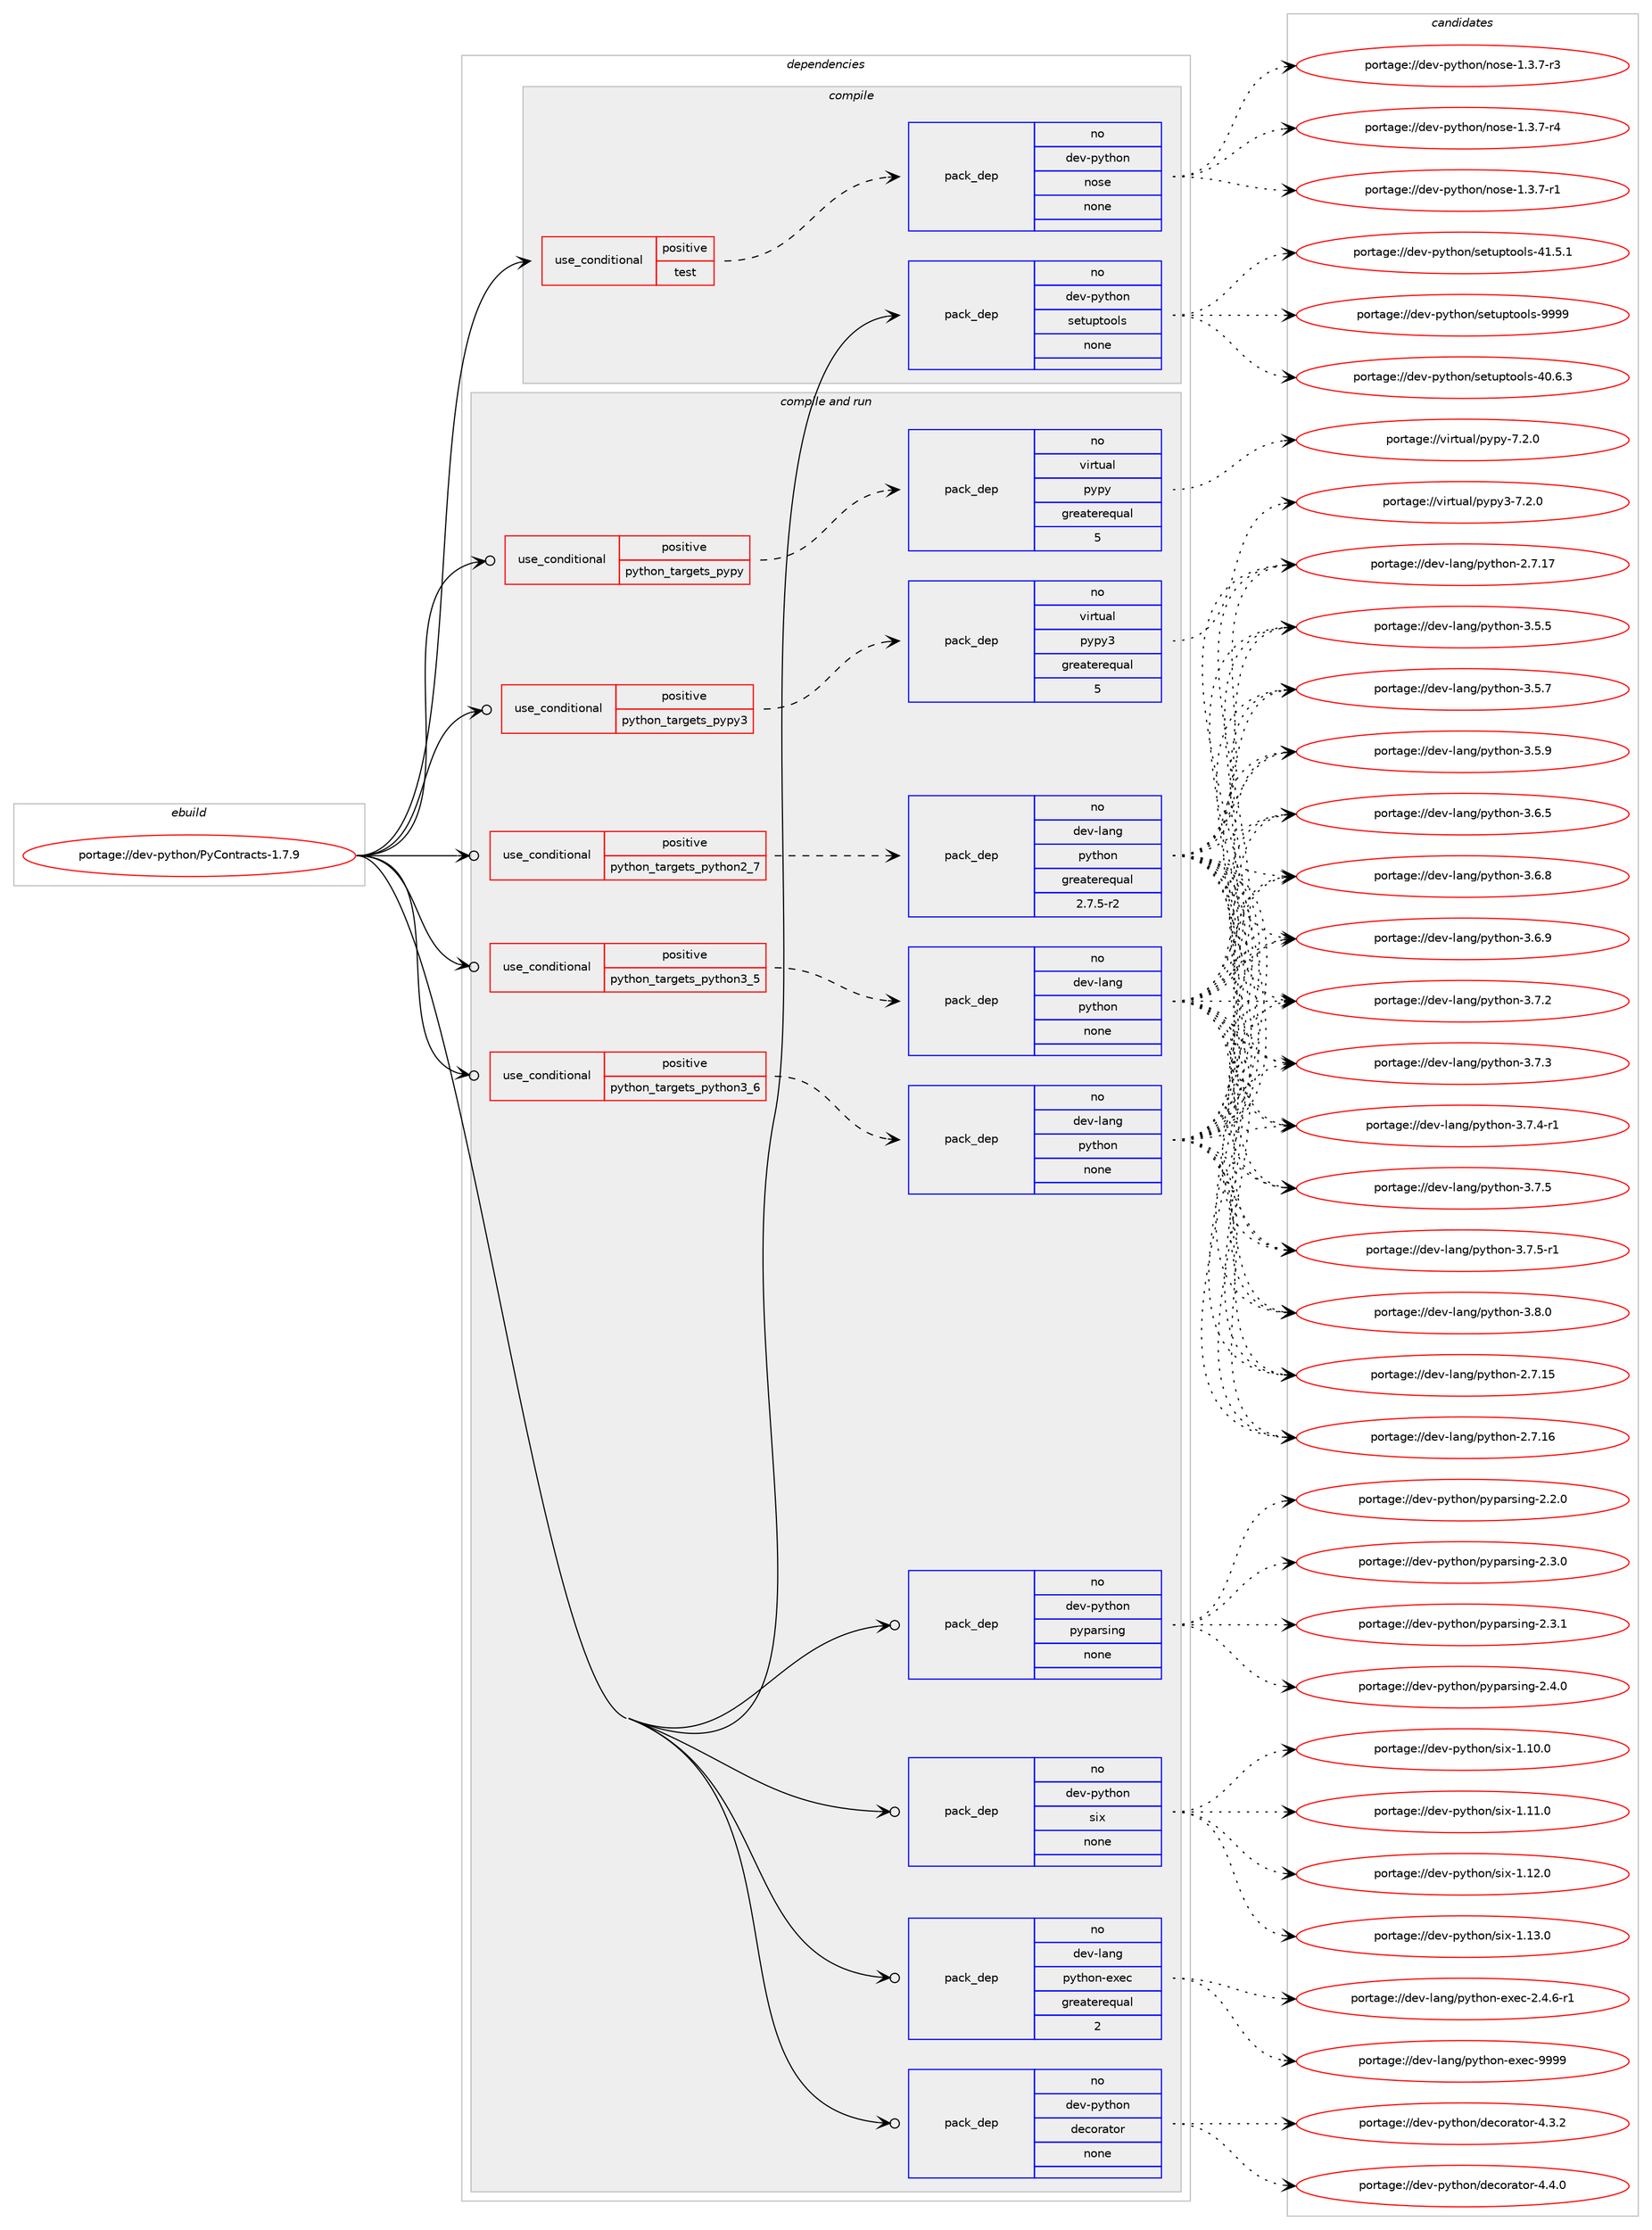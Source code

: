 digraph prolog {

# *************
# Graph options
# *************

newrank=true;
concentrate=true;
compound=true;
graph [rankdir=LR,fontname=Helvetica,fontsize=10,ranksep=1.5];#, ranksep=2.5, nodesep=0.2];
edge  [arrowhead=vee];
node  [fontname=Helvetica,fontsize=10];

# **********
# The ebuild
# **********

subgraph cluster_leftcol {
color=gray;
rank=same;
label=<<i>ebuild</i>>;
id [label="portage://dev-python/PyContracts-1.7.9", color=red, width=4, href="../dev-python/PyContracts-1.7.9.svg"];
}

# ****************
# The dependencies
# ****************

subgraph cluster_midcol {
color=gray;
label=<<i>dependencies</i>>;
subgraph cluster_compile {
fillcolor="#eeeeee";
style=filled;
label=<<i>compile</i>>;
subgraph cond24945 {
dependency127734 [label=<<TABLE BORDER="0" CELLBORDER="1" CELLSPACING="0" CELLPADDING="4"><TR><TD ROWSPAN="3" CELLPADDING="10">use_conditional</TD></TR><TR><TD>positive</TD></TR><TR><TD>test</TD></TR></TABLE>>, shape=none, color=red];
subgraph pack99488 {
dependency127735 [label=<<TABLE BORDER="0" CELLBORDER="1" CELLSPACING="0" CELLPADDING="4" WIDTH="220"><TR><TD ROWSPAN="6" CELLPADDING="30">pack_dep</TD></TR><TR><TD WIDTH="110">no</TD></TR><TR><TD>dev-python</TD></TR><TR><TD>nose</TD></TR><TR><TD>none</TD></TR><TR><TD></TD></TR></TABLE>>, shape=none, color=blue];
}
dependency127734:e -> dependency127735:w [weight=20,style="dashed",arrowhead="vee"];
}
id:e -> dependency127734:w [weight=20,style="solid",arrowhead="vee"];
subgraph pack99489 {
dependency127736 [label=<<TABLE BORDER="0" CELLBORDER="1" CELLSPACING="0" CELLPADDING="4" WIDTH="220"><TR><TD ROWSPAN="6" CELLPADDING="30">pack_dep</TD></TR><TR><TD WIDTH="110">no</TD></TR><TR><TD>dev-python</TD></TR><TR><TD>setuptools</TD></TR><TR><TD>none</TD></TR><TR><TD></TD></TR></TABLE>>, shape=none, color=blue];
}
id:e -> dependency127736:w [weight=20,style="solid",arrowhead="vee"];
}
subgraph cluster_compileandrun {
fillcolor="#eeeeee";
style=filled;
label=<<i>compile and run</i>>;
subgraph cond24946 {
dependency127737 [label=<<TABLE BORDER="0" CELLBORDER="1" CELLSPACING="0" CELLPADDING="4"><TR><TD ROWSPAN="3" CELLPADDING="10">use_conditional</TD></TR><TR><TD>positive</TD></TR><TR><TD>python_targets_pypy</TD></TR></TABLE>>, shape=none, color=red];
subgraph pack99490 {
dependency127738 [label=<<TABLE BORDER="0" CELLBORDER="1" CELLSPACING="0" CELLPADDING="4" WIDTH="220"><TR><TD ROWSPAN="6" CELLPADDING="30">pack_dep</TD></TR><TR><TD WIDTH="110">no</TD></TR><TR><TD>virtual</TD></TR><TR><TD>pypy</TD></TR><TR><TD>greaterequal</TD></TR><TR><TD>5</TD></TR></TABLE>>, shape=none, color=blue];
}
dependency127737:e -> dependency127738:w [weight=20,style="dashed",arrowhead="vee"];
}
id:e -> dependency127737:w [weight=20,style="solid",arrowhead="odotvee"];
subgraph cond24947 {
dependency127739 [label=<<TABLE BORDER="0" CELLBORDER="1" CELLSPACING="0" CELLPADDING="4"><TR><TD ROWSPAN="3" CELLPADDING="10">use_conditional</TD></TR><TR><TD>positive</TD></TR><TR><TD>python_targets_pypy3</TD></TR></TABLE>>, shape=none, color=red];
subgraph pack99491 {
dependency127740 [label=<<TABLE BORDER="0" CELLBORDER="1" CELLSPACING="0" CELLPADDING="4" WIDTH="220"><TR><TD ROWSPAN="6" CELLPADDING="30">pack_dep</TD></TR><TR><TD WIDTH="110">no</TD></TR><TR><TD>virtual</TD></TR><TR><TD>pypy3</TD></TR><TR><TD>greaterequal</TD></TR><TR><TD>5</TD></TR></TABLE>>, shape=none, color=blue];
}
dependency127739:e -> dependency127740:w [weight=20,style="dashed",arrowhead="vee"];
}
id:e -> dependency127739:w [weight=20,style="solid",arrowhead="odotvee"];
subgraph cond24948 {
dependency127741 [label=<<TABLE BORDER="0" CELLBORDER="1" CELLSPACING="0" CELLPADDING="4"><TR><TD ROWSPAN="3" CELLPADDING="10">use_conditional</TD></TR><TR><TD>positive</TD></TR><TR><TD>python_targets_python2_7</TD></TR></TABLE>>, shape=none, color=red];
subgraph pack99492 {
dependency127742 [label=<<TABLE BORDER="0" CELLBORDER="1" CELLSPACING="0" CELLPADDING="4" WIDTH="220"><TR><TD ROWSPAN="6" CELLPADDING="30">pack_dep</TD></TR><TR><TD WIDTH="110">no</TD></TR><TR><TD>dev-lang</TD></TR><TR><TD>python</TD></TR><TR><TD>greaterequal</TD></TR><TR><TD>2.7.5-r2</TD></TR></TABLE>>, shape=none, color=blue];
}
dependency127741:e -> dependency127742:w [weight=20,style="dashed",arrowhead="vee"];
}
id:e -> dependency127741:w [weight=20,style="solid",arrowhead="odotvee"];
subgraph cond24949 {
dependency127743 [label=<<TABLE BORDER="0" CELLBORDER="1" CELLSPACING="0" CELLPADDING="4"><TR><TD ROWSPAN="3" CELLPADDING="10">use_conditional</TD></TR><TR><TD>positive</TD></TR><TR><TD>python_targets_python3_5</TD></TR></TABLE>>, shape=none, color=red];
subgraph pack99493 {
dependency127744 [label=<<TABLE BORDER="0" CELLBORDER="1" CELLSPACING="0" CELLPADDING="4" WIDTH="220"><TR><TD ROWSPAN="6" CELLPADDING="30">pack_dep</TD></TR><TR><TD WIDTH="110">no</TD></TR><TR><TD>dev-lang</TD></TR><TR><TD>python</TD></TR><TR><TD>none</TD></TR><TR><TD></TD></TR></TABLE>>, shape=none, color=blue];
}
dependency127743:e -> dependency127744:w [weight=20,style="dashed",arrowhead="vee"];
}
id:e -> dependency127743:w [weight=20,style="solid",arrowhead="odotvee"];
subgraph cond24950 {
dependency127745 [label=<<TABLE BORDER="0" CELLBORDER="1" CELLSPACING="0" CELLPADDING="4"><TR><TD ROWSPAN="3" CELLPADDING="10">use_conditional</TD></TR><TR><TD>positive</TD></TR><TR><TD>python_targets_python3_6</TD></TR></TABLE>>, shape=none, color=red];
subgraph pack99494 {
dependency127746 [label=<<TABLE BORDER="0" CELLBORDER="1" CELLSPACING="0" CELLPADDING="4" WIDTH="220"><TR><TD ROWSPAN="6" CELLPADDING="30">pack_dep</TD></TR><TR><TD WIDTH="110">no</TD></TR><TR><TD>dev-lang</TD></TR><TR><TD>python</TD></TR><TR><TD>none</TD></TR><TR><TD></TD></TR></TABLE>>, shape=none, color=blue];
}
dependency127745:e -> dependency127746:w [weight=20,style="dashed",arrowhead="vee"];
}
id:e -> dependency127745:w [weight=20,style="solid",arrowhead="odotvee"];
subgraph pack99495 {
dependency127747 [label=<<TABLE BORDER="0" CELLBORDER="1" CELLSPACING="0" CELLPADDING="4" WIDTH="220"><TR><TD ROWSPAN="6" CELLPADDING="30">pack_dep</TD></TR><TR><TD WIDTH="110">no</TD></TR><TR><TD>dev-lang</TD></TR><TR><TD>python-exec</TD></TR><TR><TD>greaterequal</TD></TR><TR><TD>2</TD></TR></TABLE>>, shape=none, color=blue];
}
id:e -> dependency127747:w [weight=20,style="solid",arrowhead="odotvee"];
subgraph pack99496 {
dependency127748 [label=<<TABLE BORDER="0" CELLBORDER="1" CELLSPACING="0" CELLPADDING="4" WIDTH="220"><TR><TD ROWSPAN="6" CELLPADDING="30">pack_dep</TD></TR><TR><TD WIDTH="110">no</TD></TR><TR><TD>dev-python</TD></TR><TR><TD>decorator</TD></TR><TR><TD>none</TD></TR><TR><TD></TD></TR></TABLE>>, shape=none, color=blue];
}
id:e -> dependency127748:w [weight=20,style="solid",arrowhead="odotvee"];
subgraph pack99497 {
dependency127749 [label=<<TABLE BORDER="0" CELLBORDER="1" CELLSPACING="0" CELLPADDING="4" WIDTH="220"><TR><TD ROWSPAN="6" CELLPADDING="30">pack_dep</TD></TR><TR><TD WIDTH="110">no</TD></TR><TR><TD>dev-python</TD></TR><TR><TD>pyparsing</TD></TR><TR><TD>none</TD></TR><TR><TD></TD></TR></TABLE>>, shape=none, color=blue];
}
id:e -> dependency127749:w [weight=20,style="solid",arrowhead="odotvee"];
subgraph pack99498 {
dependency127750 [label=<<TABLE BORDER="0" CELLBORDER="1" CELLSPACING="0" CELLPADDING="4" WIDTH="220"><TR><TD ROWSPAN="6" CELLPADDING="30">pack_dep</TD></TR><TR><TD WIDTH="110">no</TD></TR><TR><TD>dev-python</TD></TR><TR><TD>six</TD></TR><TR><TD>none</TD></TR><TR><TD></TD></TR></TABLE>>, shape=none, color=blue];
}
id:e -> dependency127750:w [weight=20,style="solid",arrowhead="odotvee"];
}
subgraph cluster_run {
fillcolor="#eeeeee";
style=filled;
label=<<i>run</i>>;
}
}

# **************
# The candidates
# **************

subgraph cluster_choices {
rank=same;
color=gray;
label=<<i>candidates</i>>;

subgraph choice99488 {
color=black;
nodesep=1;
choiceportage10010111845112121116104111110471101111151014549465146554511449 [label="portage://dev-python/nose-1.3.7-r1", color=red, width=4,href="../dev-python/nose-1.3.7-r1.svg"];
choiceportage10010111845112121116104111110471101111151014549465146554511451 [label="portage://dev-python/nose-1.3.7-r3", color=red, width=4,href="../dev-python/nose-1.3.7-r3.svg"];
choiceportage10010111845112121116104111110471101111151014549465146554511452 [label="portage://dev-python/nose-1.3.7-r4", color=red, width=4,href="../dev-python/nose-1.3.7-r4.svg"];
dependency127735:e -> choiceportage10010111845112121116104111110471101111151014549465146554511449:w [style=dotted,weight="100"];
dependency127735:e -> choiceportage10010111845112121116104111110471101111151014549465146554511451:w [style=dotted,weight="100"];
dependency127735:e -> choiceportage10010111845112121116104111110471101111151014549465146554511452:w [style=dotted,weight="100"];
}
subgraph choice99489 {
color=black;
nodesep=1;
choiceportage100101118451121211161041111104711510111611711211611111110811545524846544651 [label="portage://dev-python/setuptools-40.6.3", color=red, width=4,href="../dev-python/setuptools-40.6.3.svg"];
choiceportage100101118451121211161041111104711510111611711211611111110811545524946534649 [label="portage://dev-python/setuptools-41.5.1", color=red, width=4,href="../dev-python/setuptools-41.5.1.svg"];
choiceportage10010111845112121116104111110471151011161171121161111111081154557575757 [label="portage://dev-python/setuptools-9999", color=red, width=4,href="../dev-python/setuptools-9999.svg"];
dependency127736:e -> choiceportage100101118451121211161041111104711510111611711211611111110811545524846544651:w [style=dotted,weight="100"];
dependency127736:e -> choiceportage100101118451121211161041111104711510111611711211611111110811545524946534649:w [style=dotted,weight="100"];
dependency127736:e -> choiceportage10010111845112121116104111110471151011161171121161111111081154557575757:w [style=dotted,weight="100"];
}
subgraph choice99490 {
color=black;
nodesep=1;
choiceportage1181051141161179710847112121112121455546504648 [label="portage://virtual/pypy-7.2.0", color=red, width=4,href="../virtual/pypy-7.2.0.svg"];
dependency127738:e -> choiceportage1181051141161179710847112121112121455546504648:w [style=dotted,weight="100"];
}
subgraph choice99491 {
color=black;
nodesep=1;
choiceportage118105114116117971084711212111212151455546504648 [label="portage://virtual/pypy3-7.2.0", color=red, width=4,href="../virtual/pypy3-7.2.0.svg"];
dependency127740:e -> choiceportage118105114116117971084711212111212151455546504648:w [style=dotted,weight="100"];
}
subgraph choice99492 {
color=black;
nodesep=1;
choiceportage10010111845108971101034711212111610411111045504655464953 [label="portage://dev-lang/python-2.7.15", color=red, width=4,href="../dev-lang/python-2.7.15.svg"];
choiceportage10010111845108971101034711212111610411111045504655464954 [label="portage://dev-lang/python-2.7.16", color=red, width=4,href="../dev-lang/python-2.7.16.svg"];
choiceportage10010111845108971101034711212111610411111045504655464955 [label="portage://dev-lang/python-2.7.17", color=red, width=4,href="../dev-lang/python-2.7.17.svg"];
choiceportage100101118451089711010347112121116104111110455146534653 [label="portage://dev-lang/python-3.5.5", color=red, width=4,href="../dev-lang/python-3.5.5.svg"];
choiceportage100101118451089711010347112121116104111110455146534655 [label="portage://dev-lang/python-3.5.7", color=red, width=4,href="../dev-lang/python-3.5.7.svg"];
choiceportage100101118451089711010347112121116104111110455146534657 [label="portage://dev-lang/python-3.5.9", color=red, width=4,href="../dev-lang/python-3.5.9.svg"];
choiceportage100101118451089711010347112121116104111110455146544653 [label="portage://dev-lang/python-3.6.5", color=red, width=4,href="../dev-lang/python-3.6.5.svg"];
choiceportage100101118451089711010347112121116104111110455146544656 [label="portage://dev-lang/python-3.6.8", color=red, width=4,href="../dev-lang/python-3.6.8.svg"];
choiceportage100101118451089711010347112121116104111110455146544657 [label="portage://dev-lang/python-3.6.9", color=red, width=4,href="../dev-lang/python-3.6.9.svg"];
choiceportage100101118451089711010347112121116104111110455146554650 [label="portage://dev-lang/python-3.7.2", color=red, width=4,href="../dev-lang/python-3.7.2.svg"];
choiceportage100101118451089711010347112121116104111110455146554651 [label="portage://dev-lang/python-3.7.3", color=red, width=4,href="../dev-lang/python-3.7.3.svg"];
choiceportage1001011184510897110103471121211161041111104551465546524511449 [label="portage://dev-lang/python-3.7.4-r1", color=red, width=4,href="../dev-lang/python-3.7.4-r1.svg"];
choiceportage100101118451089711010347112121116104111110455146554653 [label="portage://dev-lang/python-3.7.5", color=red, width=4,href="../dev-lang/python-3.7.5.svg"];
choiceportage1001011184510897110103471121211161041111104551465546534511449 [label="portage://dev-lang/python-3.7.5-r1", color=red, width=4,href="../dev-lang/python-3.7.5-r1.svg"];
choiceportage100101118451089711010347112121116104111110455146564648 [label="portage://dev-lang/python-3.8.0", color=red, width=4,href="../dev-lang/python-3.8.0.svg"];
dependency127742:e -> choiceportage10010111845108971101034711212111610411111045504655464953:w [style=dotted,weight="100"];
dependency127742:e -> choiceportage10010111845108971101034711212111610411111045504655464954:w [style=dotted,weight="100"];
dependency127742:e -> choiceportage10010111845108971101034711212111610411111045504655464955:w [style=dotted,weight="100"];
dependency127742:e -> choiceportage100101118451089711010347112121116104111110455146534653:w [style=dotted,weight="100"];
dependency127742:e -> choiceportage100101118451089711010347112121116104111110455146534655:w [style=dotted,weight="100"];
dependency127742:e -> choiceportage100101118451089711010347112121116104111110455146534657:w [style=dotted,weight="100"];
dependency127742:e -> choiceportage100101118451089711010347112121116104111110455146544653:w [style=dotted,weight="100"];
dependency127742:e -> choiceportage100101118451089711010347112121116104111110455146544656:w [style=dotted,weight="100"];
dependency127742:e -> choiceportage100101118451089711010347112121116104111110455146544657:w [style=dotted,weight="100"];
dependency127742:e -> choiceportage100101118451089711010347112121116104111110455146554650:w [style=dotted,weight="100"];
dependency127742:e -> choiceportage100101118451089711010347112121116104111110455146554651:w [style=dotted,weight="100"];
dependency127742:e -> choiceportage1001011184510897110103471121211161041111104551465546524511449:w [style=dotted,weight="100"];
dependency127742:e -> choiceportage100101118451089711010347112121116104111110455146554653:w [style=dotted,weight="100"];
dependency127742:e -> choiceportage1001011184510897110103471121211161041111104551465546534511449:w [style=dotted,weight="100"];
dependency127742:e -> choiceportage100101118451089711010347112121116104111110455146564648:w [style=dotted,weight="100"];
}
subgraph choice99493 {
color=black;
nodesep=1;
choiceportage10010111845108971101034711212111610411111045504655464953 [label="portage://dev-lang/python-2.7.15", color=red, width=4,href="../dev-lang/python-2.7.15.svg"];
choiceportage10010111845108971101034711212111610411111045504655464954 [label="portage://dev-lang/python-2.7.16", color=red, width=4,href="../dev-lang/python-2.7.16.svg"];
choiceportage10010111845108971101034711212111610411111045504655464955 [label="portage://dev-lang/python-2.7.17", color=red, width=4,href="../dev-lang/python-2.7.17.svg"];
choiceportage100101118451089711010347112121116104111110455146534653 [label="portage://dev-lang/python-3.5.5", color=red, width=4,href="../dev-lang/python-3.5.5.svg"];
choiceportage100101118451089711010347112121116104111110455146534655 [label="portage://dev-lang/python-3.5.7", color=red, width=4,href="../dev-lang/python-3.5.7.svg"];
choiceportage100101118451089711010347112121116104111110455146534657 [label="portage://dev-lang/python-3.5.9", color=red, width=4,href="../dev-lang/python-3.5.9.svg"];
choiceportage100101118451089711010347112121116104111110455146544653 [label="portage://dev-lang/python-3.6.5", color=red, width=4,href="../dev-lang/python-3.6.5.svg"];
choiceportage100101118451089711010347112121116104111110455146544656 [label="portage://dev-lang/python-3.6.8", color=red, width=4,href="../dev-lang/python-3.6.8.svg"];
choiceportage100101118451089711010347112121116104111110455146544657 [label="portage://dev-lang/python-3.6.9", color=red, width=4,href="../dev-lang/python-3.6.9.svg"];
choiceportage100101118451089711010347112121116104111110455146554650 [label="portage://dev-lang/python-3.7.2", color=red, width=4,href="../dev-lang/python-3.7.2.svg"];
choiceportage100101118451089711010347112121116104111110455146554651 [label="portage://dev-lang/python-3.7.3", color=red, width=4,href="../dev-lang/python-3.7.3.svg"];
choiceportage1001011184510897110103471121211161041111104551465546524511449 [label="portage://dev-lang/python-3.7.4-r1", color=red, width=4,href="../dev-lang/python-3.7.4-r1.svg"];
choiceportage100101118451089711010347112121116104111110455146554653 [label="portage://dev-lang/python-3.7.5", color=red, width=4,href="../dev-lang/python-3.7.5.svg"];
choiceportage1001011184510897110103471121211161041111104551465546534511449 [label="portage://dev-lang/python-3.7.5-r1", color=red, width=4,href="../dev-lang/python-3.7.5-r1.svg"];
choiceportage100101118451089711010347112121116104111110455146564648 [label="portage://dev-lang/python-3.8.0", color=red, width=4,href="../dev-lang/python-3.8.0.svg"];
dependency127744:e -> choiceportage10010111845108971101034711212111610411111045504655464953:w [style=dotted,weight="100"];
dependency127744:e -> choiceportage10010111845108971101034711212111610411111045504655464954:w [style=dotted,weight="100"];
dependency127744:e -> choiceportage10010111845108971101034711212111610411111045504655464955:w [style=dotted,weight="100"];
dependency127744:e -> choiceportage100101118451089711010347112121116104111110455146534653:w [style=dotted,weight="100"];
dependency127744:e -> choiceportage100101118451089711010347112121116104111110455146534655:w [style=dotted,weight="100"];
dependency127744:e -> choiceportage100101118451089711010347112121116104111110455146534657:w [style=dotted,weight="100"];
dependency127744:e -> choiceportage100101118451089711010347112121116104111110455146544653:w [style=dotted,weight="100"];
dependency127744:e -> choiceportage100101118451089711010347112121116104111110455146544656:w [style=dotted,weight="100"];
dependency127744:e -> choiceportage100101118451089711010347112121116104111110455146544657:w [style=dotted,weight="100"];
dependency127744:e -> choiceportage100101118451089711010347112121116104111110455146554650:w [style=dotted,weight="100"];
dependency127744:e -> choiceportage100101118451089711010347112121116104111110455146554651:w [style=dotted,weight="100"];
dependency127744:e -> choiceportage1001011184510897110103471121211161041111104551465546524511449:w [style=dotted,weight="100"];
dependency127744:e -> choiceportage100101118451089711010347112121116104111110455146554653:w [style=dotted,weight="100"];
dependency127744:e -> choiceportage1001011184510897110103471121211161041111104551465546534511449:w [style=dotted,weight="100"];
dependency127744:e -> choiceportage100101118451089711010347112121116104111110455146564648:w [style=dotted,weight="100"];
}
subgraph choice99494 {
color=black;
nodesep=1;
choiceportage10010111845108971101034711212111610411111045504655464953 [label="portage://dev-lang/python-2.7.15", color=red, width=4,href="../dev-lang/python-2.7.15.svg"];
choiceportage10010111845108971101034711212111610411111045504655464954 [label="portage://dev-lang/python-2.7.16", color=red, width=4,href="../dev-lang/python-2.7.16.svg"];
choiceportage10010111845108971101034711212111610411111045504655464955 [label="portage://dev-lang/python-2.7.17", color=red, width=4,href="../dev-lang/python-2.7.17.svg"];
choiceportage100101118451089711010347112121116104111110455146534653 [label="portage://dev-lang/python-3.5.5", color=red, width=4,href="../dev-lang/python-3.5.5.svg"];
choiceportage100101118451089711010347112121116104111110455146534655 [label="portage://dev-lang/python-3.5.7", color=red, width=4,href="../dev-lang/python-3.5.7.svg"];
choiceportage100101118451089711010347112121116104111110455146534657 [label="portage://dev-lang/python-3.5.9", color=red, width=4,href="../dev-lang/python-3.5.9.svg"];
choiceportage100101118451089711010347112121116104111110455146544653 [label="portage://dev-lang/python-3.6.5", color=red, width=4,href="../dev-lang/python-3.6.5.svg"];
choiceportage100101118451089711010347112121116104111110455146544656 [label="portage://dev-lang/python-3.6.8", color=red, width=4,href="../dev-lang/python-3.6.8.svg"];
choiceportage100101118451089711010347112121116104111110455146544657 [label="portage://dev-lang/python-3.6.9", color=red, width=4,href="../dev-lang/python-3.6.9.svg"];
choiceportage100101118451089711010347112121116104111110455146554650 [label="portage://dev-lang/python-3.7.2", color=red, width=4,href="../dev-lang/python-3.7.2.svg"];
choiceportage100101118451089711010347112121116104111110455146554651 [label="portage://dev-lang/python-3.7.3", color=red, width=4,href="../dev-lang/python-3.7.3.svg"];
choiceportage1001011184510897110103471121211161041111104551465546524511449 [label="portage://dev-lang/python-3.7.4-r1", color=red, width=4,href="../dev-lang/python-3.7.4-r1.svg"];
choiceportage100101118451089711010347112121116104111110455146554653 [label="portage://dev-lang/python-3.7.5", color=red, width=4,href="../dev-lang/python-3.7.5.svg"];
choiceportage1001011184510897110103471121211161041111104551465546534511449 [label="portage://dev-lang/python-3.7.5-r1", color=red, width=4,href="../dev-lang/python-3.7.5-r1.svg"];
choiceportage100101118451089711010347112121116104111110455146564648 [label="portage://dev-lang/python-3.8.0", color=red, width=4,href="../dev-lang/python-3.8.0.svg"];
dependency127746:e -> choiceportage10010111845108971101034711212111610411111045504655464953:w [style=dotted,weight="100"];
dependency127746:e -> choiceportage10010111845108971101034711212111610411111045504655464954:w [style=dotted,weight="100"];
dependency127746:e -> choiceportage10010111845108971101034711212111610411111045504655464955:w [style=dotted,weight="100"];
dependency127746:e -> choiceportage100101118451089711010347112121116104111110455146534653:w [style=dotted,weight="100"];
dependency127746:e -> choiceportage100101118451089711010347112121116104111110455146534655:w [style=dotted,weight="100"];
dependency127746:e -> choiceportage100101118451089711010347112121116104111110455146534657:w [style=dotted,weight="100"];
dependency127746:e -> choiceportage100101118451089711010347112121116104111110455146544653:w [style=dotted,weight="100"];
dependency127746:e -> choiceportage100101118451089711010347112121116104111110455146544656:w [style=dotted,weight="100"];
dependency127746:e -> choiceportage100101118451089711010347112121116104111110455146544657:w [style=dotted,weight="100"];
dependency127746:e -> choiceportage100101118451089711010347112121116104111110455146554650:w [style=dotted,weight="100"];
dependency127746:e -> choiceportage100101118451089711010347112121116104111110455146554651:w [style=dotted,weight="100"];
dependency127746:e -> choiceportage1001011184510897110103471121211161041111104551465546524511449:w [style=dotted,weight="100"];
dependency127746:e -> choiceportage100101118451089711010347112121116104111110455146554653:w [style=dotted,weight="100"];
dependency127746:e -> choiceportage1001011184510897110103471121211161041111104551465546534511449:w [style=dotted,weight="100"];
dependency127746:e -> choiceportage100101118451089711010347112121116104111110455146564648:w [style=dotted,weight="100"];
}
subgraph choice99495 {
color=black;
nodesep=1;
choiceportage10010111845108971101034711212111610411111045101120101994550465246544511449 [label="portage://dev-lang/python-exec-2.4.6-r1", color=red, width=4,href="../dev-lang/python-exec-2.4.6-r1.svg"];
choiceportage10010111845108971101034711212111610411111045101120101994557575757 [label="portage://dev-lang/python-exec-9999", color=red, width=4,href="../dev-lang/python-exec-9999.svg"];
dependency127747:e -> choiceportage10010111845108971101034711212111610411111045101120101994550465246544511449:w [style=dotted,weight="100"];
dependency127747:e -> choiceportage10010111845108971101034711212111610411111045101120101994557575757:w [style=dotted,weight="100"];
}
subgraph choice99496 {
color=black;
nodesep=1;
choiceportage10010111845112121116104111110471001019911111497116111114455246514650 [label="portage://dev-python/decorator-4.3.2", color=red, width=4,href="../dev-python/decorator-4.3.2.svg"];
choiceportage10010111845112121116104111110471001019911111497116111114455246524648 [label="portage://dev-python/decorator-4.4.0", color=red, width=4,href="../dev-python/decorator-4.4.0.svg"];
dependency127748:e -> choiceportage10010111845112121116104111110471001019911111497116111114455246514650:w [style=dotted,weight="100"];
dependency127748:e -> choiceportage10010111845112121116104111110471001019911111497116111114455246524648:w [style=dotted,weight="100"];
}
subgraph choice99497 {
color=black;
nodesep=1;
choiceportage100101118451121211161041111104711212111297114115105110103455046504648 [label="portage://dev-python/pyparsing-2.2.0", color=red, width=4,href="../dev-python/pyparsing-2.2.0.svg"];
choiceportage100101118451121211161041111104711212111297114115105110103455046514648 [label="portage://dev-python/pyparsing-2.3.0", color=red, width=4,href="../dev-python/pyparsing-2.3.0.svg"];
choiceportage100101118451121211161041111104711212111297114115105110103455046514649 [label="portage://dev-python/pyparsing-2.3.1", color=red, width=4,href="../dev-python/pyparsing-2.3.1.svg"];
choiceportage100101118451121211161041111104711212111297114115105110103455046524648 [label="portage://dev-python/pyparsing-2.4.0", color=red, width=4,href="../dev-python/pyparsing-2.4.0.svg"];
dependency127749:e -> choiceportage100101118451121211161041111104711212111297114115105110103455046504648:w [style=dotted,weight="100"];
dependency127749:e -> choiceportage100101118451121211161041111104711212111297114115105110103455046514648:w [style=dotted,weight="100"];
dependency127749:e -> choiceportage100101118451121211161041111104711212111297114115105110103455046514649:w [style=dotted,weight="100"];
dependency127749:e -> choiceportage100101118451121211161041111104711212111297114115105110103455046524648:w [style=dotted,weight="100"];
}
subgraph choice99498 {
color=black;
nodesep=1;
choiceportage100101118451121211161041111104711510512045494649484648 [label="portage://dev-python/six-1.10.0", color=red, width=4,href="../dev-python/six-1.10.0.svg"];
choiceportage100101118451121211161041111104711510512045494649494648 [label="portage://dev-python/six-1.11.0", color=red, width=4,href="../dev-python/six-1.11.0.svg"];
choiceportage100101118451121211161041111104711510512045494649504648 [label="portage://dev-python/six-1.12.0", color=red, width=4,href="../dev-python/six-1.12.0.svg"];
choiceportage100101118451121211161041111104711510512045494649514648 [label="portage://dev-python/six-1.13.0", color=red, width=4,href="../dev-python/six-1.13.0.svg"];
dependency127750:e -> choiceportage100101118451121211161041111104711510512045494649484648:w [style=dotted,weight="100"];
dependency127750:e -> choiceportage100101118451121211161041111104711510512045494649494648:w [style=dotted,weight="100"];
dependency127750:e -> choiceportage100101118451121211161041111104711510512045494649504648:w [style=dotted,weight="100"];
dependency127750:e -> choiceportage100101118451121211161041111104711510512045494649514648:w [style=dotted,weight="100"];
}
}

}

